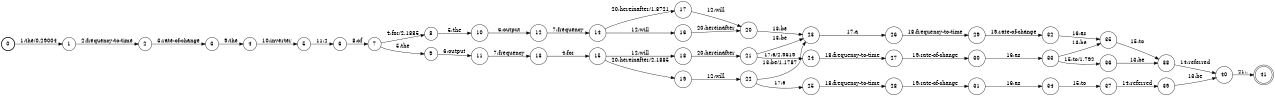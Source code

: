 digraph FST {
rankdir = LR;
size = "8.5,11";
label = "";
center = 1;
orientation = Portrait;
ranksep = "0.4";
nodesep = "0.25";
0 [label = "0", shape = circle, style = bold, fontsize = 14]
	0 -> 1 [label = "1:the/0.29004", fontsize = 14];
1 [label = "1", shape = circle, style = solid, fontsize = 14]
	1 -> 2 [label = "2:frequency-to-time", fontsize = 14];
2 [label = "2", shape = circle, style = solid, fontsize = 14]
	2 -> 3 [label = "3:rate-of-change", fontsize = 14];
3 [label = "3", shape = circle, style = solid, fontsize = 14]
	3 -> 4 [label = "9:the", fontsize = 14];
4 [label = "4", shape = circle, style = solid, fontsize = 14]
	4 -> 5 [label = "10:inverter", fontsize = 14];
5 [label = "5", shape = circle, style = solid, fontsize = 14]
	5 -> 6 [label = "11:2", fontsize = 14];
6 [label = "6", shape = circle, style = solid, fontsize = 14]
	6 -> 7 [label = "8:of", fontsize = 14];
7 [label = "7", shape = circle, style = solid, fontsize = 14]
	7 -> 9 [label = "5:the", fontsize = 14];
	7 -> 8 [label = "4:for/2.1885", fontsize = 14];
8 [label = "8", shape = circle, style = solid, fontsize = 14]
	8 -> 10 [label = "5:the", fontsize = 14];
9 [label = "9", shape = circle, style = solid, fontsize = 14]
	9 -> 11 [label = "6:output", fontsize = 14];
10 [label = "10", shape = circle, style = solid, fontsize = 14]
	10 -> 12 [label = "6:output", fontsize = 14];
11 [label = "11", shape = circle, style = solid, fontsize = 14]
	11 -> 13 [label = "7:frequency", fontsize = 14];
12 [label = "12", shape = circle, style = solid, fontsize = 14]
	12 -> 14 [label = "7:frequency", fontsize = 14];
13 [label = "13", shape = circle, style = solid, fontsize = 14]
	13 -> 15 [label = "4:for", fontsize = 14];
14 [label = "14", shape = circle, style = solid, fontsize = 14]
	14 -> 16 [label = "12:will", fontsize = 14];
	14 -> 17 [label = "20:hereinafter/1.8721", fontsize = 14];
15 [label = "15", shape = circle, style = solid, fontsize = 14]
	15 -> 18 [label = "12:will", fontsize = 14];
	15 -> 19 [label = "20:hereinafter/2.1885", fontsize = 14];
16 [label = "16", shape = circle, style = solid, fontsize = 14]
	16 -> 20 [label = "20:hereinafter", fontsize = 14];
17 [label = "17", shape = circle, style = solid, fontsize = 14]
	17 -> 20 [label = "12:will", fontsize = 14];
18 [label = "18", shape = circle, style = solid, fontsize = 14]
	18 -> 21 [label = "20:hereinafter", fontsize = 14];
19 [label = "19", shape = circle, style = solid, fontsize = 14]
	19 -> 22 [label = "12:will", fontsize = 14];
20 [label = "20", shape = circle, style = solid, fontsize = 14]
	20 -> 23 [label = "13:be", fontsize = 14];
21 [label = "21", shape = circle, style = solid, fontsize = 14]
	21 -> 23 [label = "13:be", fontsize = 14];
	21 -> 24 [label = "17:a/2.9619", fontsize = 14];
22 [label = "22", shape = circle, style = solid, fontsize = 14]
	22 -> 23 [label = "13:be/1.1787", fontsize = 14];
	22 -> 25 [label = "17:a", fontsize = 14];
23 [label = "23", shape = circle, style = solid, fontsize = 14]
	23 -> 26 [label = "17:a", fontsize = 14];
24 [label = "24", shape = circle, style = solid, fontsize = 14]
	24 -> 27 [label = "18:frequency-to-time", fontsize = 14];
25 [label = "25", shape = circle, style = solid, fontsize = 14]
	25 -> 28 [label = "18:frequency-to-time", fontsize = 14];
26 [label = "26", shape = circle, style = solid, fontsize = 14]
	26 -> 29 [label = "18:frequency-to-time", fontsize = 14];
27 [label = "27", shape = circle, style = solid, fontsize = 14]
	27 -> 30 [label = "19:rate-of-change", fontsize = 14];
28 [label = "28", shape = circle, style = solid, fontsize = 14]
	28 -> 31 [label = "19:rate-of-change", fontsize = 14];
29 [label = "29", shape = circle, style = solid, fontsize = 14]
	29 -> 32 [label = "19:rate-of-change", fontsize = 14];
30 [label = "30", shape = circle, style = solid, fontsize = 14]
	30 -> 33 [label = "16:as", fontsize = 14];
31 [label = "31", shape = circle, style = solid, fontsize = 14]
	31 -> 34 [label = "16:as", fontsize = 14];
32 [label = "32", shape = circle, style = solid, fontsize = 14]
	32 -> 35 [label = "16:as", fontsize = 14];
33 [label = "33", shape = circle, style = solid, fontsize = 14]
	33 -> 35 [label = "13:be", fontsize = 14];
	33 -> 36 [label = "15:to/1.792", fontsize = 14];
34 [label = "34", shape = circle, style = solid, fontsize = 14]
	34 -> 37 [label = "15:to", fontsize = 14];
35 [label = "35", shape = circle, style = solid, fontsize = 14]
	35 -> 38 [label = "15:to", fontsize = 14];
36 [label = "36", shape = circle, style = solid, fontsize = 14]
	36 -> 38 [label = "13:be", fontsize = 14];
37 [label = "37", shape = circle, style = solid, fontsize = 14]
	37 -> 39 [label = "14:referred", fontsize = 14];
38 [label = "38", shape = circle, style = solid, fontsize = 14]
	38 -> 40 [label = "14:referred", fontsize = 14];
39 [label = "39", shape = circle, style = solid, fontsize = 14]
	39 -> 40 [label = "13:be", fontsize = 14];
40 [label = "40", shape = circle, style = solid, fontsize = 14]
	40 -> 41 [label = "21:.", fontsize = 14];
41 [label = "41", shape = doublecircle, style = solid, fontsize = 14]
}
